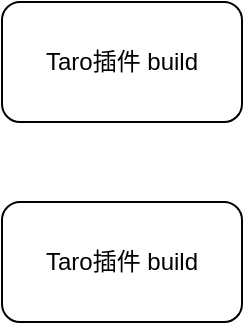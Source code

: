 <mxfile version="12.2.4" pages="1"><diagram id="eLMFQpm0Jcj8squlpa35" name="Page-1"><mxGraphModel dx="574" dy="408" grid="1" gridSize="10" guides="1" tooltips="1" connect="1" arrows="1" fold="1" page="1" pageScale="1" pageWidth="827" pageHeight="1169" math="0" shadow="0"><root><mxCell id="0"/><mxCell id="1" parent="0"/><mxCell id="2" value="Taro插件 build" style="rounded=1;whiteSpace=wrap;html=1;" parent="1" vertex="1"><mxGeometry x="120" y="40" width="120" height="60" as="geometry"/></mxCell><mxCell id="3" value="Taro插件 build" style="rounded=1;whiteSpace=wrap;html=1;" parent="1" vertex="1"><mxGeometry x="120" y="140" width="120" height="60" as="geometry"/></mxCell></root></mxGraphModel></diagram></mxfile>
